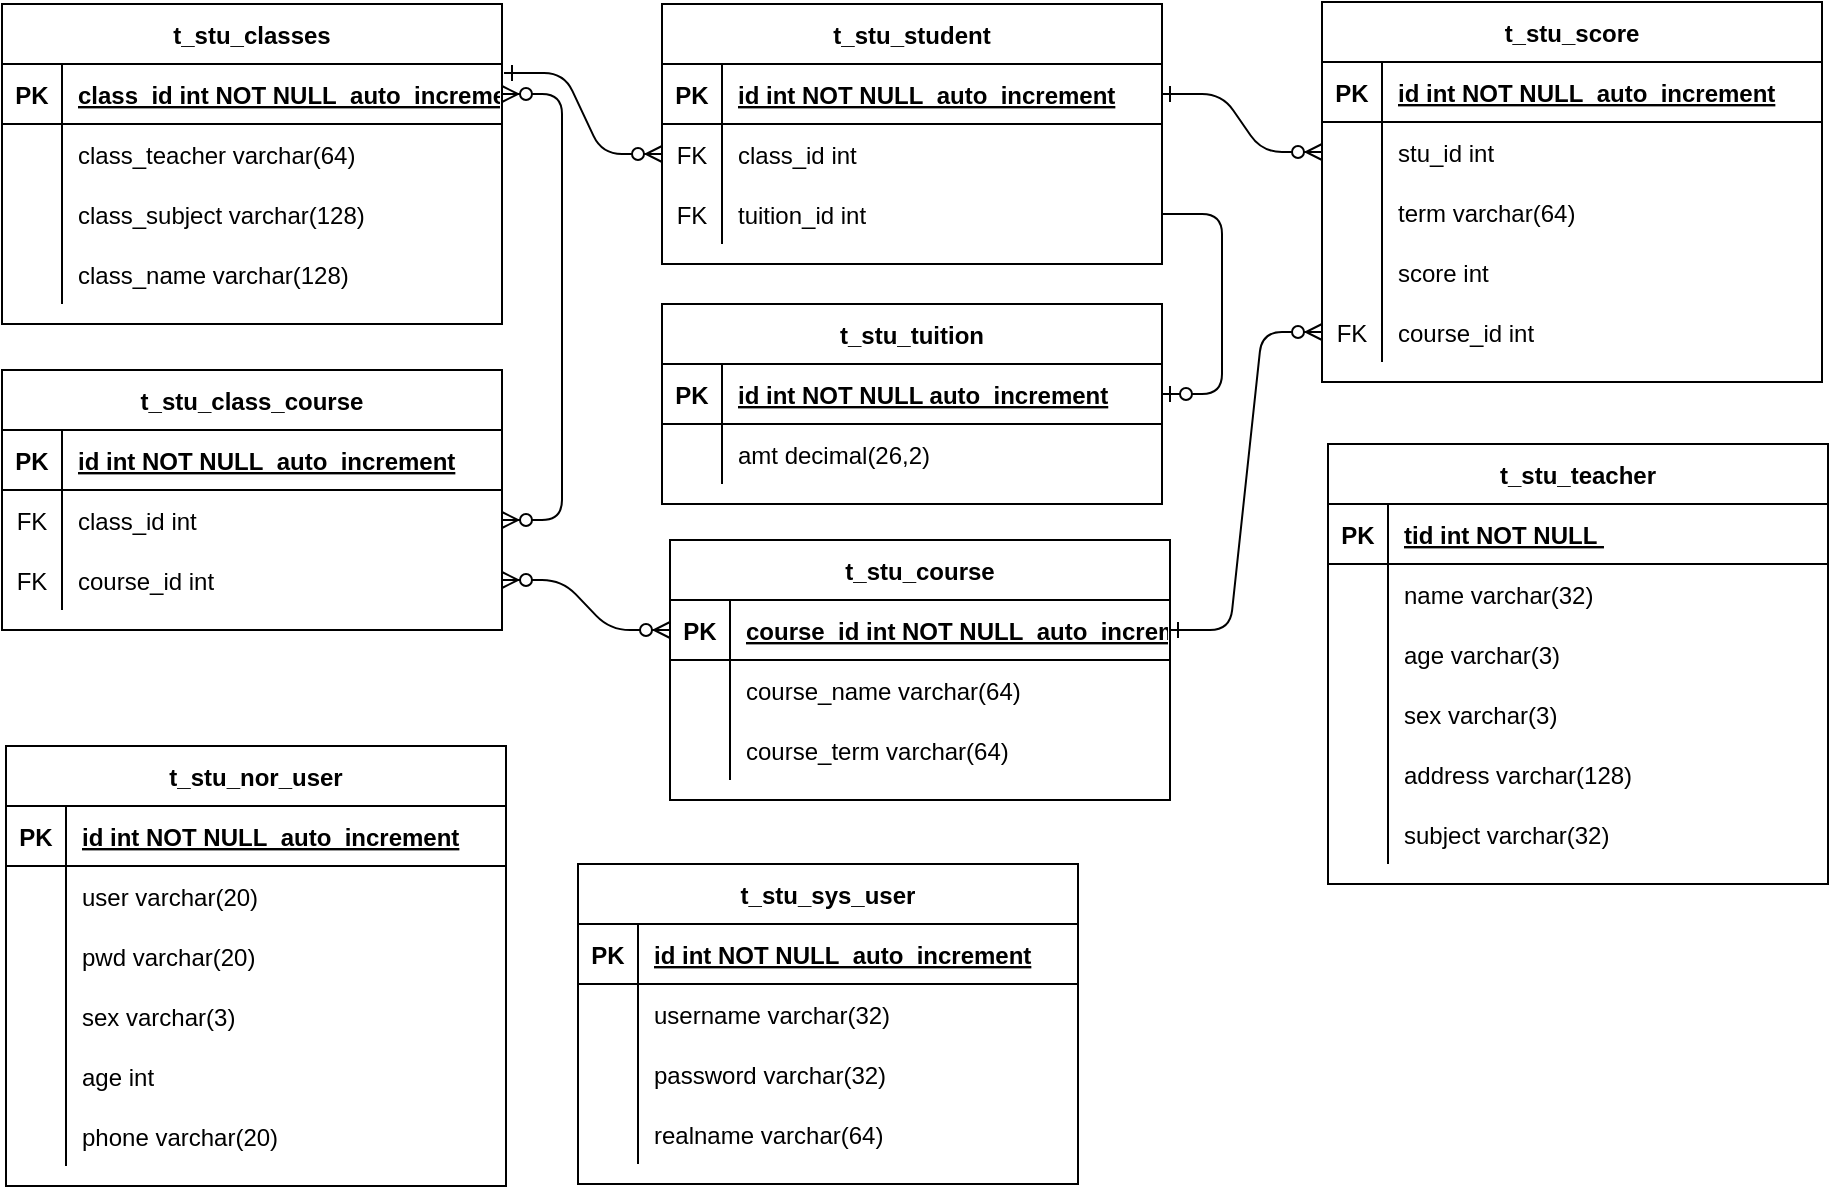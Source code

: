 <mxfile version="21.1.8" type="github">
  <diagram id="R2lEEEUBdFMjLlhIrx00" name="Page-1">
    <mxGraphModel dx="1805" dy="592" grid="0" gridSize="10" guides="0" tooltips="0" connect="1" arrows="1" fold="1" page="0" pageScale="1" pageWidth="850" pageHeight="1100" math="0" shadow="0" extFonts="Permanent Marker^https://fonts.googleapis.com/css?family=Permanent+Marker">
      <root>
        <mxCell id="0" />
        <mxCell id="1" parent="0" />
        <mxCell id="C-vyLk0tnHw3VtMMgP7b-1" value="" style="edgeStyle=entityRelationEdgeStyle;endArrow=ERzeroToMany;startArrow=ERone;endFill=1;startFill=0;entryX=0;entryY=0.5;entryDx=0;entryDy=0;" parent="1" source="C-vyLk0tnHw3VtMMgP7b-24" target="CtIm1DwIlaCjis7J_tnF-36" edge="1">
          <mxGeometry width="100" height="100" relative="1" as="geometry">
            <mxPoint x="340" y="720" as="sourcePoint" />
            <mxPoint x="440" y="620" as="targetPoint" />
          </mxGeometry>
        </mxCell>
        <mxCell id="C-vyLk0tnHw3VtMMgP7b-23" value="t_stu_student" style="shape=table;startSize=30;container=1;collapsible=1;childLayout=tableLayout;fixedRows=1;rowLines=0;fontStyle=1;align=center;resizeLast=1;" parent="1" vertex="1">
          <mxGeometry x="120" y="120" width="250" height="130" as="geometry">
            <mxRectangle x="120" y="120" width="120" height="30" as="alternateBounds" />
          </mxGeometry>
        </mxCell>
        <mxCell id="C-vyLk0tnHw3VtMMgP7b-24" value="" style="shape=partialRectangle;collapsible=0;dropTarget=0;pointerEvents=0;fillColor=none;points=[[0,0.5],[1,0.5]];portConstraint=eastwest;top=0;left=0;right=0;bottom=1;" parent="C-vyLk0tnHw3VtMMgP7b-23" vertex="1">
          <mxGeometry y="30" width="250" height="30" as="geometry" />
        </mxCell>
        <mxCell id="C-vyLk0tnHw3VtMMgP7b-25" value="PK" style="shape=partialRectangle;overflow=hidden;connectable=0;fillColor=none;top=0;left=0;bottom=0;right=0;fontStyle=1;" parent="C-vyLk0tnHw3VtMMgP7b-24" vertex="1">
          <mxGeometry width="30" height="30" as="geometry">
            <mxRectangle width="30" height="30" as="alternateBounds" />
          </mxGeometry>
        </mxCell>
        <mxCell id="C-vyLk0tnHw3VtMMgP7b-26" value="id int NOT NULL  auto_increment" style="shape=partialRectangle;overflow=hidden;connectable=0;fillColor=none;top=0;left=0;bottom=0;right=0;align=left;spacingLeft=6;fontStyle=5;" parent="C-vyLk0tnHw3VtMMgP7b-24" vertex="1">
          <mxGeometry x="30" width="220" height="30" as="geometry">
            <mxRectangle width="220" height="30" as="alternateBounds" />
          </mxGeometry>
        </mxCell>
        <mxCell id="C-vyLk0tnHw3VtMMgP7b-27" value="" style="shape=partialRectangle;collapsible=0;dropTarget=0;pointerEvents=0;fillColor=none;points=[[0,0.5],[1,0.5]];portConstraint=eastwest;top=0;left=0;right=0;bottom=0;" parent="C-vyLk0tnHw3VtMMgP7b-23" vertex="1">
          <mxGeometry y="60" width="250" height="30" as="geometry" />
        </mxCell>
        <mxCell id="C-vyLk0tnHw3VtMMgP7b-28" value="FK" style="shape=partialRectangle;overflow=hidden;connectable=0;fillColor=none;top=0;left=0;bottom=0;right=0;" parent="C-vyLk0tnHw3VtMMgP7b-27" vertex="1">
          <mxGeometry width="30" height="30" as="geometry">
            <mxRectangle width="30" height="30" as="alternateBounds" />
          </mxGeometry>
        </mxCell>
        <mxCell id="C-vyLk0tnHw3VtMMgP7b-29" value="class_id int" style="shape=partialRectangle;overflow=hidden;connectable=0;fillColor=none;top=0;left=0;bottom=0;right=0;align=left;spacingLeft=6;" parent="C-vyLk0tnHw3VtMMgP7b-27" vertex="1">
          <mxGeometry x="30" width="220" height="30" as="geometry">
            <mxRectangle width="220" height="30" as="alternateBounds" />
          </mxGeometry>
        </mxCell>
        <mxCell id="CtIm1DwIlaCjis7J_tnF-2" value="" style="shape=partialRectangle;collapsible=0;dropTarget=0;pointerEvents=0;fillColor=none;points=[[0,0.5],[1,0.5]];portConstraint=eastwest;top=0;left=0;right=0;bottom=0;" parent="C-vyLk0tnHw3VtMMgP7b-23" vertex="1">
          <mxGeometry y="90" width="250" height="30" as="geometry" />
        </mxCell>
        <mxCell id="CtIm1DwIlaCjis7J_tnF-3" value="FK" style="shape=partialRectangle;overflow=hidden;connectable=0;fillColor=none;top=0;left=0;bottom=0;right=0;" parent="CtIm1DwIlaCjis7J_tnF-2" vertex="1">
          <mxGeometry width="30" height="30" as="geometry">
            <mxRectangle width="30" height="30" as="alternateBounds" />
          </mxGeometry>
        </mxCell>
        <mxCell id="CtIm1DwIlaCjis7J_tnF-4" value="tuition_id int" style="shape=partialRectangle;overflow=hidden;connectable=0;fillColor=none;top=0;left=0;bottom=0;right=0;align=left;spacingLeft=6;" parent="CtIm1DwIlaCjis7J_tnF-2" vertex="1">
          <mxGeometry x="30" width="220" height="30" as="geometry">
            <mxRectangle width="220" height="30" as="alternateBounds" />
          </mxGeometry>
        </mxCell>
        <mxCell id="CtIm1DwIlaCjis7J_tnF-5" value="t_stu_course" style="shape=table;startSize=30;container=1;collapsible=1;childLayout=tableLayout;fixedRows=1;rowLines=0;fontStyle=1;align=center;resizeLast=1;" parent="1" vertex="1">
          <mxGeometry x="124" y="388" width="250" height="130" as="geometry">
            <mxRectangle x="120" y="120" width="120" height="30" as="alternateBounds" />
          </mxGeometry>
        </mxCell>
        <mxCell id="CtIm1DwIlaCjis7J_tnF-6" value="" style="shape=partialRectangle;collapsible=0;dropTarget=0;pointerEvents=0;fillColor=none;points=[[0,0.5],[1,0.5]];portConstraint=eastwest;top=0;left=0;right=0;bottom=1;" parent="CtIm1DwIlaCjis7J_tnF-5" vertex="1">
          <mxGeometry y="30" width="250" height="30" as="geometry" />
        </mxCell>
        <mxCell id="CtIm1DwIlaCjis7J_tnF-7" value="PK" style="shape=partialRectangle;overflow=hidden;connectable=0;fillColor=none;top=0;left=0;bottom=0;right=0;fontStyle=1;" parent="CtIm1DwIlaCjis7J_tnF-6" vertex="1">
          <mxGeometry width="30" height="30" as="geometry">
            <mxRectangle width="30" height="30" as="alternateBounds" />
          </mxGeometry>
        </mxCell>
        <mxCell id="CtIm1DwIlaCjis7J_tnF-8" value="course_id int NOT NULL  auto_increment" style="shape=partialRectangle;overflow=hidden;connectable=0;fillColor=none;top=0;left=0;bottom=0;right=0;align=left;spacingLeft=6;fontStyle=5;" parent="CtIm1DwIlaCjis7J_tnF-6" vertex="1">
          <mxGeometry x="30" width="220" height="30" as="geometry">
            <mxRectangle width="220" height="30" as="alternateBounds" />
          </mxGeometry>
        </mxCell>
        <mxCell id="CtIm1DwIlaCjis7J_tnF-9" value="" style="shape=partialRectangle;collapsible=0;dropTarget=0;pointerEvents=0;fillColor=none;points=[[0,0.5],[1,0.5]];portConstraint=eastwest;top=0;left=0;right=0;bottom=0;" parent="CtIm1DwIlaCjis7J_tnF-5" vertex="1">
          <mxGeometry y="60" width="250" height="30" as="geometry" />
        </mxCell>
        <mxCell id="CtIm1DwIlaCjis7J_tnF-10" value="" style="shape=partialRectangle;overflow=hidden;connectable=0;fillColor=none;top=0;left=0;bottom=0;right=0;" parent="CtIm1DwIlaCjis7J_tnF-9" vertex="1">
          <mxGeometry width="30" height="30" as="geometry">
            <mxRectangle width="30" height="30" as="alternateBounds" />
          </mxGeometry>
        </mxCell>
        <mxCell id="CtIm1DwIlaCjis7J_tnF-11" value="course_name varchar(64)" style="shape=partialRectangle;overflow=hidden;connectable=0;fillColor=none;top=0;left=0;bottom=0;right=0;align=left;spacingLeft=6;" parent="CtIm1DwIlaCjis7J_tnF-9" vertex="1">
          <mxGeometry x="30" width="220" height="30" as="geometry">
            <mxRectangle width="220" height="30" as="alternateBounds" />
          </mxGeometry>
        </mxCell>
        <mxCell id="CtIm1DwIlaCjis7J_tnF-12" value="" style="shape=partialRectangle;collapsible=0;dropTarget=0;pointerEvents=0;fillColor=none;points=[[0,0.5],[1,0.5]];portConstraint=eastwest;top=0;left=0;right=0;bottom=0;" parent="CtIm1DwIlaCjis7J_tnF-5" vertex="1">
          <mxGeometry y="90" width="250" height="30" as="geometry" />
        </mxCell>
        <mxCell id="CtIm1DwIlaCjis7J_tnF-13" value="" style="shape=partialRectangle;overflow=hidden;connectable=0;fillColor=none;top=0;left=0;bottom=0;right=0;" parent="CtIm1DwIlaCjis7J_tnF-12" vertex="1">
          <mxGeometry width="30" height="30" as="geometry">
            <mxRectangle width="30" height="30" as="alternateBounds" />
          </mxGeometry>
        </mxCell>
        <mxCell id="CtIm1DwIlaCjis7J_tnF-14" value="course_term varchar(64)" style="shape=partialRectangle;overflow=hidden;connectable=0;fillColor=none;top=0;left=0;bottom=0;right=0;align=left;spacingLeft=6;" parent="CtIm1DwIlaCjis7J_tnF-12" vertex="1">
          <mxGeometry x="30" width="220" height="30" as="geometry">
            <mxRectangle width="220" height="30" as="alternateBounds" />
          </mxGeometry>
        </mxCell>
        <mxCell id="CtIm1DwIlaCjis7J_tnF-15" value="t_stu_classes" style="shape=table;startSize=30;container=1;collapsible=1;childLayout=tableLayout;fixedRows=1;rowLines=0;fontStyle=1;align=center;resizeLast=1;" parent="1" vertex="1">
          <mxGeometry x="-210" y="120" width="250" height="160" as="geometry">
            <mxRectangle x="120" y="120" width="120" height="30" as="alternateBounds" />
          </mxGeometry>
        </mxCell>
        <mxCell id="CtIm1DwIlaCjis7J_tnF-16" value="" style="shape=partialRectangle;collapsible=0;dropTarget=0;pointerEvents=0;fillColor=none;points=[[0,0.5],[1,0.5]];portConstraint=eastwest;top=0;left=0;right=0;bottom=1;" parent="CtIm1DwIlaCjis7J_tnF-15" vertex="1">
          <mxGeometry y="30" width="250" height="30" as="geometry" />
        </mxCell>
        <mxCell id="CtIm1DwIlaCjis7J_tnF-17" value="PK" style="shape=partialRectangle;overflow=hidden;connectable=0;fillColor=none;top=0;left=0;bottom=0;right=0;fontStyle=1;" parent="CtIm1DwIlaCjis7J_tnF-16" vertex="1">
          <mxGeometry width="30" height="30" as="geometry">
            <mxRectangle width="30" height="30" as="alternateBounds" />
          </mxGeometry>
        </mxCell>
        <mxCell id="CtIm1DwIlaCjis7J_tnF-18" value="class_id int NOT NULL  auto_increment" style="shape=partialRectangle;overflow=hidden;connectable=0;fillColor=none;top=0;left=0;bottom=0;right=0;align=left;spacingLeft=6;fontStyle=5;" parent="CtIm1DwIlaCjis7J_tnF-16" vertex="1">
          <mxGeometry x="30" width="220" height="30" as="geometry">
            <mxRectangle width="220" height="30" as="alternateBounds" />
          </mxGeometry>
        </mxCell>
        <mxCell id="CtIm1DwIlaCjis7J_tnF-19" value="" style="shape=partialRectangle;collapsible=0;dropTarget=0;pointerEvents=0;fillColor=none;points=[[0,0.5],[1,0.5]];portConstraint=eastwest;top=0;left=0;right=0;bottom=0;" parent="CtIm1DwIlaCjis7J_tnF-15" vertex="1">
          <mxGeometry y="60" width="250" height="30" as="geometry" />
        </mxCell>
        <mxCell id="CtIm1DwIlaCjis7J_tnF-20" value="" style="shape=partialRectangle;overflow=hidden;connectable=0;fillColor=none;top=0;left=0;bottom=0;right=0;" parent="CtIm1DwIlaCjis7J_tnF-19" vertex="1">
          <mxGeometry width="30" height="30" as="geometry">
            <mxRectangle width="30" height="30" as="alternateBounds" />
          </mxGeometry>
        </mxCell>
        <mxCell id="CtIm1DwIlaCjis7J_tnF-21" value="class_teacher varchar(64)" style="shape=partialRectangle;overflow=hidden;connectable=0;fillColor=none;top=0;left=0;bottom=0;right=0;align=left;spacingLeft=6;" parent="CtIm1DwIlaCjis7J_tnF-19" vertex="1">
          <mxGeometry x="30" width="220" height="30" as="geometry">
            <mxRectangle width="220" height="30" as="alternateBounds" />
          </mxGeometry>
        </mxCell>
        <mxCell id="CtIm1DwIlaCjis7J_tnF-22" value="" style="shape=partialRectangle;collapsible=0;dropTarget=0;pointerEvents=0;fillColor=none;points=[[0,0.5],[1,0.5]];portConstraint=eastwest;top=0;left=0;right=0;bottom=0;" parent="CtIm1DwIlaCjis7J_tnF-15" vertex="1">
          <mxGeometry y="90" width="250" height="30" as="geometry" />
        </mxCell>
        <mxCell id="CtIm1DwIlaCjis7J_tnF-23" value="" style="shape=partialRectangle;overflow=hidden;connectable=0;fillColor=none;top=0;left=0;bottom=0;right=0;" parent="CtIm1DwIlaCjis7J_tnF-22" vertex="1">
          <mxGeometry width="30" height="30" as="geometry">
            <mxRectangle width="30" height="30" as="alternateBounds" />
          </mxGeometry>
        </mxCell>
        <mxCell id="CtIm1DwIlaCjis7J_tnF-24" value="class_subject varchar(128)" style="shape=partialRectangle;overflow=hidden;connectable=0;fillColor=none;top=0;left=0;bottom=0;right=0;align=left;spacingLeft=6;" parent="CtIm1DwIlaCjis7J_tnF-22" vertex="1">
          <mxGeometry x="30" width="220" height="30" as="geometry">
            <mxRectangle width="220" height="30" as="alternateBounds" />
          </mxGeometry>
        </mxCell>
        <mxCell id="CtIm1DwIlaCjis7J_tnF-25" value="" style="shape=partialRectangle;collapsible=0;dropTarget=0;pointerEvents=0;fillColor=none;points=[[0,0.5],[1,0.5]];portConstraint=eastwest;top=0;left=0;right=0;bottom=0;" parent="CtIm1DwIlaCjis7J_tnF-15" vertex="1">
          <mxGeometry y="120" width="250" height="30" as="geometry" />
        </mxCell>
        <mxCell id="CtIm1DwIlaCjis7J_tnF-26" value="" style="shape=partialRectangle;overflow=hidden;connectable=0;fillColor=none;top=0;left=0;bottom=0;right=0;" parent="CtIm1DwIlaCjis7J_tnF-25" vertex="1">
          <mxGeometry width="30" height="30" as="geometry">
            <mxRectangle width="30" height="30" as="alternateBounds" />
          </mxGeometry>
        </mxCell>
        <mxCell id="CtIm1DwIlaCjis7J_tnF-27" value="class_name varchar(128)" style="shape=partialRectangle;overflow=hidden;connectable=0;fillColor=none;top=0;left=0;bottom=0;right=0;align=left;spacingLeft=6;" parent="CtIm1DwIlaCjis7J_tnF-25" vertex="1">
          <mxGeometry x="30" width="220" height="30" as="geometry">
            <mxRectangle width="220" height="30" as="alternateBounds" />
          </mxGeometry>
        </mxCell>
        <mxCell id="CtIm1DwIlaCjis7J_tnF-32" value="t_stu_score" style="shape=table;startSize=30;container=1;collapsible=1;childLayout=tableLayout;fixedRows=1;rowLines=0;fontStyle=1;align=center;resizeLast=1;" parent="1" vertex="1">
          <mxGeometry x="450" y="119" width="250" height="190" as="geometry">
            <mxRectangle x="450" y="119" width="120" height="30" as="alternateBounds" />
          </mxGeometry>
        </mxCell>
        <mxCell id="CtIm1DwIlaCjis7J_tnF-33" value="" style="shape=partialRectangle;collapsible=0;dropTarget=0;pointerEvents=0;fillColor=none;points=[[0,0.5],[1,0.5]];portConstraint=eastwest;top=0;left=0;right=0;bottom=1;" parent="CtIm1DwIlaCjis7J_tnF-32" vertex="1">
          <mxGeometry y="30" width="250" height="30" as="geometry" />
        </mxCell>
        <mxCell id="CtIm1DwIlaCjis7J_tnF-34" value="PK" style="shape=partialRectangle;overflow=hidden;connectable=0;fillColor=none;top=0;left=0;bottom=0;right=0;fontStyle=1;" parent="CtIm1DwIlaCjis7J_tnF-33" vertex="1">
          <mxGeometry width="30" height="30" as="geometry">
            <mxRectangle width="30" height="30" as="alternateBounds" />
          </mxGeometry>
        </mxCell>
        <mxCell id="CtIm1DwIlaCjis7J_tnF-35" value="id int NOT NULL  auto_increment" style="shape=partialRectangle;overflow=hidden;connectable=0;fillColor=none;top=0;left=0;bottom=0;right=0;align=left;spacingLeft=6;fontStyle=5;" parent="CtIm1DwIlaCjis7J_tnF-33" vertex="1">
          <mxGeometry x="30" width="220" height="30" as="geometry">
            <mxRectangle width="220" height="30" as="alternateBounds" />
          </mxGeometry>
        </mxCell>
        <mxCell id="CtIm1DwIlaCjis7J_tnF-36" value="" style="shape=partialRectangle;collapsible=0;dropTarget=0;pointerEvents=0;fillColor=none;points=[[0,0.5],[1,0.5]];portConstraint=eastwest;top=0;left=0;right=0;bottom=0;" parent="CtIm1DwIlaCjis7J_tnF-32" vertex="1">
          <mxGeometry y="60" width="250" height="30" as="geometry" />
        </mxCell>
        <mxCell id="CtIm1DwIlaCjis7J_tnF-37" value="" style="shape=partialRectangle;overflow=hidden;connectable=0;fillColor=none;top=0;left=0;bottom=0;right=0;" parent="CtIm1DwIlaCjis7J_tnF-36" vertex="1">
          <mxGeometry width="30" height="30" as="geometry">
            <mxRectangle width="30" height="30" as="alternateBounds" />
          </mxGeometry>
        </mxCell>
        <mxCell id="CtIm1DwIlaCjis7J_tnF-38" value="stu_id int" style="shape=partialRectangle;overflow=hidden;connectable=0;fillColor=none;top=0;left=0;bottom=0;right=0;align=left;spacingLeft=6;" parent="CtIm1DwIlaCjis7J_tnF-36" vertex="1">
          <mxGeometry x="30" width="220" height="30" as="geometry">
            <mxRectangle width="220" height="30" as="alternateBounds" />
          </mxGeometry>
        </mxCell>
        <mxCell id="CtIm1DwIlaCjis7J_tnF-39" value="" style="shape=partialRectangle;collapsible=0;dropTarget=0;pointerEvents=0;fillColor=none;points=[[0,0.5],[1,0.5]];portConstraint=eastwest;top=0;left=0;right=0;bottom=0;" parent="CtIm1DwIlaCjis7J_tnF-32" vertex="1">
          <mxGeometry y="90" width="250" height="30" as="geometry" />
        </mxCell>
        <mxCell id="CtIm1DwIlaCjis7J_tnF-40" value="" style="shape=partialRectangle;overflow=hidden;connectable=0;fillColor=none;top=0;left=0;bottom=0;right=0;" parent="CtIm1DwIlaCjis7J_tnF-39" vertex="1">
          <mxGeometry width="30" height="30" as="geometry">
            <mxRectangle width="30" height="30" as="alternateBounds" />
          </mxGeometry>
        </mxCell>
        <mxCell id="CtIm1DwIlaCjis7J_tnF-41" value="term varchar(64)" style="shape=partialRectangle;overflow=hidden;connectable=0;fillColor=none;top=0;left=0;bottom=0;right=0;align=left;spacingLeft=6;" parent="CtIm1DwIlaCjis7J_tnF-39" vertex="1">
          <mxGeometry x="30" width="220" height="30" as="geometry">
            <mxRectangle width="220" height="30" as="alternateBounds" />
          </mxGeometry>
        </mxCell>
        <mxCell id="CtIm1DwIlaCjis7J_tnF-42" value="" style="shape=partialRectangle;collapsible=0;dropTarget=0;pointerEvents=0;fillColor=none;points=[[0,0.5],[1,0.5]];portConstraint=eastwest;top=0;left=0;right=0;bottom=0;" parent="CtIm1DwIlaCjis7J_tnF-32" vertex="1">
          <mxGeometry y="120" width="250" height="30" as="geometry" />
        </mxCell>
        <mxCell id="CtIm1DwIlaCjis7J_tnF-43" value="" style="shape=partialRectangle;overflow=hidden;connectable=0;fillColor=none;top=0;left=0;bottom=0;right=0;" parent="CtIm1DwIlaCjis7J_tnF-42" vertex="1">
          <mxGeometry width="30" height="30" as="geometry">
            <mxRectangle width="30" height="30" as="alternateBounds" />
          </mxGeometry>
        </mxCell>
        <mxCell id="CtIm1DwIlaCjis7J_tnF-44" value="score int" style="shape=partialRectangle;overflow=hidden;connectable=0;fillColor=none;top=0;left=0;bottom=0;right=0;align=left;spacingLeft=6;" parent="CtIm1DwIlaCjis7J_tnF-42" vertex="1">
          <mxGeometry x="30" width="220" height="30" as="geometry">
            <mxRectangle width="220" height="30" as="alternateBounds" />
          </mxGeometry>
        </mxCell>
        <mxCell id="CtIm1DwIlaCjis7J_tnF-45" value="" style="shape=partialRectangle;collapsible=0;dropTarget=0;pointerEvents=0;fillColor=none;points=[[0,0.5],[1,0.5]];portConstraint=eastwest;top=0;left=0;right=0;bottom=0;" parent="CtIm1DwIlaCjis7J_tnF-32" vertex="1">
          <mxGeometry y="150" width="250" height="30" as="geometry" />
        </mxCell>
        <mxCell id="CtIm1DwIlaCjis7J_tnF-46" value="FK" style="shape=partialRectangle;overflow=hidden;connectable=0;fillColor=none;top=0;left=0;bottom=0;right=0;" parent="CtIm1DwIlaCjis7J_tnF-45" vertex="1">
          <mxGeometry width="30" height="30" as="geometry">
            <mxRectangle width="30" height="30" as="alternateBounds" />
          </mxGeometry>
        </mxCell>
        <mxCell id="CtIm1DwIlaCjis7J_tnF-47" value="course_id int" style="shape=partialRectangle;overflow=hidden;connectable=0;fillColor=none;top=0;left=0;bottom=0;right=0;align=left;spacingLeft=6;" parent="CtIm1DwIlaCjis7J_tnF-45" vertex="1">
          <mxGeometry x="30" width="220" height="30" as="geometry">
            <mxRectangle width="220" height="30" as="alternateBounds" />
          </mxGeometry>
        </mxCell>
        <mxCell id="CtIm1DwIlaCjis7J_tnF-48" value="" style="edgeStyle=entityRelationEdgeStyle;endArrow=ERzeroToMany;startArrow=ERone;endFill=1;startFill=0;exitX=1;exitY=0.5;exitDx=0;exitDy=0;" parent="1" source="CtIm1DwIlaCjis7J_tnF-6" target="CtIm1DwIlaCjis7J_tnF-45" edge="1">
          <mxGeometry width="100" height="100" relative="1" as="geometry">
            <mxPoint x="380" y="175" as="sourcePoint" />
            <mxPoint x="460" y="185" as="targetPoint" />
          </mxGeometry>
        </mxCell>
        <mxCell id="CtIm1DwIlaCjis7J_tnF-49" value="t_stu_class_course" style="shape=table;startSize=30;container=1;collapsible=1;childLayout=tableLayout;fixedRows=1;rowLines=0;fontStyle=1;align=center;resizeLast=1;" parent="1" vertex="1">
          <mxGeometry x="-210" y="303" width="250" height="130" as="geometry">
            <mxRectangle x="120" y="120" width="120" height="30" as="alternateBounds" />
          </mxGeometry>
        </mxCell>
        <mxCell id="CtIm1DwIlaCjis7J_tnF-50" value="" style="shape=partialRectangle;collapsible=0;dropTarget=0;pointerEvents=0;fillColor=none;points=[[0,0.5],[1,0.5]];portConstraint=eastwest;top=0;left=0;right=0;bottom=1;" parent="CtIm1DwIlaCjis7J_tnF-49" vertex="1">
          <mxGeometry y="30" width="250" height="30" as="geometry" />
        </mxCell>
        <mxCell id="CtIm1DwIlaCjis7J_tnF-51" value="PK" style="shape=partialRectangle;overflow=hidden;connectable=0;fillColor=none;top=0;left=0;bottom=0;right=0;fontStyle=1;" parent="CtIm1DwIlaCjis7J_tnF-50" vertex="1">
          <mxGeometry width="30" height="30" as="geometry">
            <mxRectangle width="30" height="30" as="alternateBounds" />
          </mxGeometry>
        </mxCell>
        <mxCell id="CtIm1DwIlaCjis7J_tnF-52" value="id int NOT NULL  auto_increment" style="shape=partialRectangle;overflow=hidden;connectable=0;fillColor=none;top=0;left=0;bottom=0;right=0;align=left;spacingLeft=6;fontStyle=5;" parent="CtIm1DwIlaCjis7J_tnF-50" vertex="1">
          <mxGeometry x="30" width="220" height="30" as="geometry">
            <mxRectangle width="220" height="30" as="alternateBounds" />
          </mxGeometry>
        </mxCell>
        <mxCell id="CtIm1DwIlaCjis7J_tnF-53" value="" style="shape=partialRectangle;collapsible=0;dropTarget=0;pointerEvents=0;fillColor=none;points=[[0,0.5],[1,0.5]];portConstraint=eastwest;top=0;left=0;right=0;bottom=0;" parent="CtIm1DwIlaCjis7J_tnF-49" vertex="1">
          <mxGeometry y="60" width="250" height="30" as="geometry" />
        </mxCell>
        <mxCell id="CtIm1DwIlaCjis7J_tnF-54" value="FK" style="shape=partialRectangle;overflow=hidden;connectable=0;fillColor=none;top=0;left=0;bottom=0;right=0;" parent="CtIm1DwIlaCjis7J_tnF-53" vertex="1">
          <mxGeometry width="30" height="30" as="geometry">
            <mxRectangle width="30" height="30" as="alternateBounds" />
          </mxGeometry>
        </mxCell>
        <mxCell id="CtIm1DwIlaCjis7J_tnF-55" value="class_id int" style="shape=partialRectangle;overflow=hidden;connectable=0;fillColor=none;top=0;left=0;bottom=0;right=0;align=left;spacingLeft=6;" parent="CtIm1DwIlaCjis7J_tnF-53" vertex="1">
          <mxGeometry x="30" width="220" height="30" as="geometry">
            <mxRectangle width="220" height="30" as="alternateBounds" />
          </mxGeometry>
        </mxCell>
        <mxCell id="CtIm1DwIlaCjis7J_tnF-56" value="" style="shape=partialRectangle;collapsible=0;dropTarget=0;pointerEvents=0;fillColor=none;points=[[0,0.5],[1,0.5]];portConstraint=eastwest;top=0;left=0;right=0;bottom=0;" parent="CtIm1DwIlaCjis7J_tnF-49" vertex="1">
          <mxGeometry y="90" width="250" height="30" as="geometry" />
        </mxCell>
        <mxCell id="CtIm1DwIlaCjis7J_tnF-57" value="FK" style="shape=partialRectangle;overflow=hidden;connectable=0;fillColor=none;top=0;left=0;bottom=0;right=0;" parent="CtIm1DwIlaCjis7J_tnF-56" vertex="1">
          <mxGeometry width="30" height="30" as="geometry">
            <mxRectangle width="30" height="30" as="alternateBounds" />
          </mxGeometry>
        </mxCell>
        <mxCell id="CtIm1DwIlaCjis7J_tnF-58" value="course_id int" style="shape=partialRectangle;overflow=hidden;connectable=0;fillColor=none;top=0;left=0;bottom=0;right=0;align=left;spacingLeft=6;" parent="CtIm1DwIlaCjis7J_tnF-56" vertex="1">
          <mxGeometry x="30" width="220" height="30" as="geometry">
            <mxRectangle width="220" height="30" as="alternateBounds" />
          </mxGeometry>
        </mxCell>
        <mxCell id="CtIm1DwIlaCjis7J_tnF-59" value="" style="edgeStyle=entityRelationEdgeStyle;endArrow=ERzeroToMany;startArrow=ERone;endFill=1;startFill=0;exitX=1.004;exitY=0.15;exitDx=0;exitDy=0;exitPerimeter=0;" parent="1" source="CtIm1DwIlaCjis7J_tnF-16" target="C-vyLk0tnHw3VtMMgP7b-27" edge="1">
          <mxGeometry width="100" height="100" relative="1" as="geometry">
            <mxPoint x="20" y="160" as="sourcePoint" />
            <mxPoint x="100" y="170" as="targetPoint" />
          </mxGeometry>
        </mxCell>
        <mxCell id="CtIm1DwIlaCjis7J_tnF-66" value="" style="edgeStyle=entityRelationEdgeStyle;fontSize=12;html=1;endArrow=ERzeroToMany;endFill=1;startArrow=ERzeroToMany;rounded=1;exitX=1;exitY=0.5;exitDx=0;exitDy=0;entryX=0;entryY=0.5;entryDx=0;entryDy=0;" parent="1" source="CtIm1DwIlaCjis7J_tnF-56" target="CtIm1DwIlaCjis7J_tnF-6" edge="1">
          <mxGeometry width="100" height="100" relative="1" as="geometry">
            <mxPoint x="30" y="410" as="sourcePoint" />
            <mxPoint x="130" y="310" as="targetPoint" />
          </mxGeometry>
        </mxCell>
        <mxCell id="CtIm1DwIlaCjis7J_tnF-67" value="" style="edgeStyle=entityRelationEdgeStyle;fontSize=12;html=1;endArrow=ERzeroToMany;endFill=1;startArrow=ERzeroToMany;rounded=1;exitX=1;exitY=0.5;exitDx=0;exitDy=0;entryX=1;entryY=0.5;entryDx=0;entryDy=0;" parent="1" source="CtIm1DwIlaCjis7J_tnF-16" target="CtIm1DwIlaCjis7J_tnF-53" edge="1">
          <mxGeometry width="100" height="100" relative="1" as="geometry">
            <mxPoint x="30" y="370" as="sourcePoint" />
            <mxPoint x="150" y="215" as="targetPoint" />
          </mxGeometry>
        </mxCell>
        <mxCell id="CtIm1DwIlaCjis7J_tnF-68" value="t_stu_tuition" style="shape=table;startSize=30;container=1;collapsible=1;childLayout=tableLayout;fixedRows=1;rowLines=0;fontStyle=1;align=center;resizeLast=1;" parent="1" vertex="1">
          <mxGeometry x="120" y="270" width="250" height="100" as="geometry" />
        </mxCell>
        <mxCell id="CtIm1DwIlaCjis7J_tnF-69" value="" style="shape=partialRectangle;collapsible=0;dropTarget=0;pointerEvents=0;fillColor=none;points=[[0,0.5],[1,0.5]];portConstraint=eastwest;top=0;left=0;right=0;bottom=1;" parent="CtIm1DwIlaCjis7J_tnF-68" vertex="1">
          <mxGeometry y="30" width="250" height="30" as="geometry" />
        </mxCell>
        <mxCell id="CtIm1DwIlaCjis7J_tnF-70" value="PK" style="shape=partialRectangle;overflow=hidden;connectable=0;fillColor=none;top=0;left=0;bottom=0;right=0;fontStyle=1;" parent="CtIm1DwIlaCjis7J_tnF-69" vertex="1">
          <mxGeometry width="30" height="30" as="geometry">
            <mxRectangle width="30" height="30" as="alternateBounds" />
          </mxGeometry>
        </mxCell>
        <mxCell id="CtIm1DwIlaCjis7J_tnF-71" value="id int NOT NULL auto_increment" style="shape=partialRectangle;overflow=hidden;connectable=0;fillColor=none;top=0;left=0;bottom=0;right=0;align=left;spacingLeft=6;fontStyle=5;" parent="CtIm1DwIlaCjis7J_tnF-69" vertex="1">
          <mxGeometry x="30" width="220" height="30" as="geometry">
            <mxRectangle width="220" height="30" as="alternateBounds" />
          </mxGeometry>
        </mxCell>
        <mxCell id="CtIm1DwIlaCjis7J_tnF-72" value="" style="shape=partialRectangle;collapsible=0;dropTarget=0;pointerEvents=0;fillColor=none;points=[[0,0.5],[1,0.5]];portConstraint=eastwest;top=0;left=0;right=0;bottom=0;" parent="CtIm1DwIlaCjis7J_tnF-68" vertex="1">
          <mxGeometry y="60" width="250" height="30" as="geometry" />
        </mxCell>
        <mxCell id="CtIm1DwIlaCjis7J_tnF-73" value="" style="shape=partialRectangle;overflow=hidden;connectable=0;fillColor=none;top=0;left=0;bottom=0;right=0;" parent="CtIm1DwIlaCjis7J_tnF-72" vertex="1">
          <mxGeometry width="30" height="30" as="geometry">
            <mxRectangle width="30" height="30" as="alternateBounds" />
          </mxGeometry>
        </mxCell>
        <mxCell id="CtIm1DwIlaCjis7J_tnF-74" value="amt decimal(26,2)" style="shape=partialRectangle;overflow=hidden;connectable=0;fillColor=none;top=0;left=0;bottom=0;right=0;align=left;spacingLeft=6;" parent="CtIm1DwIlaCjis7J_tnF-72" vertex="1">
          <mxGeometry x="30" width="220" height="30" as="geometry">
            <mxRectangle width="220" height="30" as="alternateBounds" />
          </mxGeometry>
        </mxCell>
        <mxCell id="CtIm1DwIlaCjis7J_tnF-78" value="" style="edgeStyle=entityRelationEdgeStyle;fontSize=12;html=1;endArrow=ERzeroToOne;endFill=1;rounded=1;exitX=1;exitY=0.5;exitDx=0;exitDy=0;entryX=1;entryY=0.5;entryDx=0;entryDy=0;" parent="1" source="CtIm1DwIlaCjis7J_tnF-2" target="CtIm1DwIlaCjis7J_tnF-69" edge="1">
          <mxGeometry width="100" height="100" relative="1" as="geometry">
            <mxPoint x="40" y="420" as="sourcePoint" />
            <mxPoint x="110" y="310" as="targetPoint" />
          </mxGeometry>
        </mxCell>
        <mxCell id="CtIm1DwIlaCjis7J_tnF-79" value="t_stu_teacher" style="shape=table;startSize=30;container=1;collapsible=1;childLayout=tableLayout;fixedRows=1;rowLines=0;fontStyle=1;align=center;resizeLast=1;" parent="1" vertex="1">
          <mxGeometry x="453" y="340" width="250" height="220" as="geometry" />
        </mxCell>
        <mxCell id="CtIm1DwIlaCjis7J_tnF-80" value="" style="shape=partialRectangle;collapsible=0;dropTarget=0;pointerEvents=0;fillColor=none;points=[[0,0.5],[1,0.5]];portConstraint=eastwest;top=0;left=0;right=0;bottom=1;" parent="CtIm1DwIlaCjis7J_tnF-79" vertex="1">
          <mxGeometry y="30" width="250" height="30" as="geometry" />
        </mxCell>
        <mxCell id="CtIm1DwIlaCjis7J_tnF-81" value="PK" style="shape=partialRectangle;overflow=hidden;connectable=0;fillColor=none;top=0;left=0;bottom=0;right=0;fontStyle=1;" parent="CtIm1DwIlaCjis7J_tnF-80" vertex="1">
          <mxGeometry width="30" height="30" as="geometry">
            <mxRectangle width="30" height="30" as="alternateBounds" />
          </mxGeometry>
        </mxCell>
        <mxCell id="CtIm1DwIlaCjis7J_tnF-82" value="tid int NOT NULL " style="shape=partialRectangle;overflow=hidden;connectable=0;fillColor=none;top=0;left=0;bottom=0;right=0;align=left;spacingLeft=6;fontStyle=5;" parent="CtIm1DwIlaCjis7J_tnF-80" vertex="1">
          <mxGeometry x="30" width="220" height="30" as="geometry">
            <mxRectangle width="220" height="30" as="alternateBounds" />
          </mxGeometry>
        </mxCell>
        <mxCell id="CtIm1DwIlaCjis7J_tnF-83" value="" style="shape=partialRectangle;collapsible=0;dropTarget=0;pointerEvents=0;fillColor=none;points=[[0,0.5],[1,0.5]];portConstraint=eastwest;top=0;left=0;right=0;bottom=0;" parent="CtIm1DwIlaCjis7J_tnF-79" vertex="1">
          <mxGeometry y="60" width="250" height="30" as="geometry" />
        </mxCell>
        <mxCell id="CtIm1DwIlaCjis7J_tnF-84" value="" style="shape=partialRectangle;overflow=hidden;connectable=0;fillColor=none;top=0;left=0;bottom=0;right=0;" parent="CtIm1DwIlaCjis7J_tnF-83" vertex="1">
          <mxGeometry width="30" height="30" as="geometry">
            <mxRectangle width="30" height="30" as="alternateBounds" />
          </mxGeometry>
        </mxCell>
        <mxCell id="CtIm1DwIlaCjis7J_tnF-85" value="name varchar(32)" style="shape=partialRectangle;overflow=hidden;connectable=0;fillColor=none;top=0;left=0;bottom=0;right=0;align=left;spacingLeft=6;" parent="CtIm1DwIlaCjis7J_tnF-83" vertex="1">
          <mxGeometry x="30" width="220" height="30" as="geometry">
            <mxRectangle width="220" height="30" as="alternateBounds" />
          </mxGeometry>
        </mxCell>
        <mxCell id="CtIm1DwIlaCjis7J_tnF-86" value="" style="shape=partialRectangle;collapsible=0;dropTarget=0;pointerEvents=0;fillColor=none;points=[[0,0.5],[1,0.5]];portConstraint=eastwest;top=0;left=0;right=0;bottom=0;" parent="CtIm1DwIlaCjis7J_tnF-79" vertex="1">
          <mxGeometry y="90" width="250" height="30" as="geometry" />
        </mxCell>
        <mxCell id="CtIm1DwIlaCjis7J_tnF-87" value="" style="shape=partialRectangle;overflow=hidden;connectable=0;fillColor=none;top=0;left=0;bottom=0;right=0;" parent="CtIm1DwIlaCjis7J_tnF-86" vertex="1">
          <mxGeometry width="30" height="30" as="geometry">
            <mxRectangle width="30" height="30" as="alternateBounds" />
          </mxGeometry>
        </mxCell>
        <mxCell id="CtIm1DwIlaCjis7J_tnF-88" value="age varchar(3)" style="shape=partialRectangle;overflow=hidden;connectable=0;fillColor=none;top=0;left=0;bottom=0;right=0;align=left;spacingLeft=6;" parent="CtIm1DwIlaCjis7J_tnF-86" vertex="1">
          <mxGeometry x="30" width="220" height="30" as="geometry">
            <mxRectangle width="220" height="30" as="alternateBounds" />
          </mxGeometry>
        </mxCell>
        <mxCell id="CtIm1DwIlaCjis7J_tnF-89" value="" style="shape=partialRectangle;collapsible=0;dropTarget=0;pointerEvents=0;fillColor=none;points=[[0,0.5],[1,0.5]];portConstraint=eastwest;top=0;left=0;right=0;bottom=0;" parent="CtIm1DwIlaCjis7J_tnF-79" vertex="1">
          <mxGeometry y="120" width="250" height="30" as="geometry" />
        </mxCell>
        <mxCell id="CtIm1DwIlaCjis7J_tnF-90" value="" style="shape=partialRectangle;overflow=hidden;connectable=0;fillColor=none;top=0;left=0;bottom=0;right=0;" parent="CtIm1DwIlaCjis7J_tnF-89" vertex="1">
          <mxGeometry width="30" height="30" as="geometry">
            <mxRectangle width="30" height="30" as="alternateBounds" />
          </mxGeometry>
        </mxCell>
        <mxCell id="CtIm1DwIlaCjis7J_tnF-91" value="sex varchar(3)" style="shape=partialRectangle;overflow=hidden;connectable=0;fillColor=none;top=0;left=0;bottom=0;right=0;align=left;spacingLeft=6;" parent="CtIm1DwIlaCjis7J_tnF-89" vertex="1">
          <mxGeometry x="30" width="220" height="30" as="geometry">
            <mxRectangle width="220" height="30" as="alternateBounds" />
          </mxGeometry>
        </mxCell>
        <mxCell id="CtIm1DwIlaCjis7J_tnF-92" value="" style="shape=partialRectangle;collapsible=0;dropTarget=0;pointerEvents=0;fillColor=none;points=[[0,0.5],[1,0.5]];portConstraint=eastwest;top=0;left=0;right=0;bottom=0;" parent="CtIm1DwIlaCjis7J_tnF-79" vertex="1">
          <mxGeometry y="150" width="250" height="30" as="geometry" />
        </mxCell>
        <mxCell id="CtIm1DwIlaCjis7J_tnF-93" value="" style="shape=partialRectangle;overflow=hidden;connectable=0;fillColor=none;top=0;left=0;bottom=0;right=0;" parent="CtIm1DwIlaCjis7J_tnF-92" vertex="1">
          <mxGeometry width="30" height="30" as="geometry">
            <mxRectangle width="30" height="30" as="alternateBounds" />
          </mxGeometry>
        </mxCell>
        <mxCell id="CtIm1DwIlaCjis7J_tnF-94" value="address varchar(128)" style="shape=partialRectangle;overflow=hidden;connectable=0;fillColor=none;top=0;left=0;bottom=0;right=0;align=left;spacingLeft=6;" parent="CtIm1DwIlaCjis7J_tnF-92" vertex="1">
          <mxGeometry x="30" width="220" height="30" as="geometry">
            <mxRectangle width="220" height="30" as="alternateBounds" />
          </mxGeometry>
        </mxCell>
        <mxCell id="CtIm1DwIlaCjis7J_tnF-95" value="" style="shape=partialRectangle;collapsible=0;dropTarget=0;pointerEvents=0;fillColor=none;points=[[0,0.5],[1,0.5]];portConstraint=eastwest;top=0;left=0;right=0;bottom=0;" parent="CtIm1DwIlaCjis7J_tnF-79" vertex="1">
          <mxGeometry y="180" width="250" height="30" as="geometry" />
        </mxCell>
        <mxCell id="CtIm1DwIlaCjis7J_tnF-96" value="" style="shape=partialRectangle;overflow=hidden;connectable=0;fillColor=none;top=0;left=0;bottom=0;right=0;" parent="CtIm1DwIlaCjis7J_tnF-95" vertex="1">
          <mxGeometry width="30" height="30" as="geometry">
            <mxRectangle width="30" height="30" as="alternateBounds" />
          </mxGeometry>
        </mxCell>
        <mxCell id="CtIm1DwIlaCjis7J_tnF-97" value="subject varchar(32)" style="shape=partialRectangle;overflow=hidden;connectable=0;fillColor=none;top=0;left=0;bottom=0;right=0;align=left;spacingLeft=6;" parent="CtIm1DwIlaCjis7J_tnF-95" vertex="1">
          <mxGeometry x="30" width="220" height="30" as="geometry">
            <mxRectangle width="220" height="30" as="alternateBounds" />
          </mxGeometry>
        </mxCell>
        <mxCell id="CtIm1DwIlaCjis7J_tnF-98" value="t_stu_sys_user" style="shape=table;startSize=30;container=1;collapsible=1;childLayout=tableLayout;fixedRows=1;rowLines=0;fontStyle=1;align=center;resizeLast=1;" parent="1" vertex="1">
          <mxGeometry x="78" y="550" width="250" height="160" as="geometry" />
        </mxCell>
        <mxCell id="CtIm1DwIlaCjis7J_tnF-99" value="" style="shape=partialRectangle;collapsible=0;dropTarget=0;pointerEvents=0;fillColor=none;points=[[0,0.5],[1,0.5]];portConstraint=eastwest;top=0;left=0;right=0;bottom=1;" parent="CtIm1DwIlaCjis7J_tnF-98" vertex="1">
          <mxGeometry y="30" width="250" height="30" as="geometry" />
        </mxCell>
        <mxCell id="CtIm1DwIlaCjis7J_tnF-100" value="PK" style="shape=partialRectangle;overflow=hidden;connectable=0;fillColor=none;top=0;left=0;bottom=0;right=0;fontStyle=1;" parent="CtIm1DwIlaCjis7J_tnF-99" vertex="1">
          <mxGeometry width="30" height="30" as="geometry">
            <mxRectangle width="30" height="30" as="alternateBounds" />
          </mxGeometry>
        </mxCell>
        <mxCell id="CtIm1DwIlaCjis7J_tnF-101" value="id int NOT NULL  auto_increment" style="shape=partialRectangle;overflow=hidden;connectable=0;fillColor=none;top=0;left=0;bottom=0;right=0;align=left;spacingLeft=6;fontStyle=5;" parent="CtIm1DwIlaCjis7J_tnF-99" vertex="1">
          <mxGeometry x="30" width="220" height="30" as="geometry">
            <mxRectangle width="220" height="30" as="alternateBounds" />
          </mxGeometry>
        </mxCell>
        <mxCell id="CtIm1DwIlaCjis7J_tnF-102" value="" style="shape=partialRectangle;collapsible=0;dropTarget=0;pointerEvents=0;fillColor=none;points=[[0,0.5],[1,0.5]];portConstraint=eastwest;top=0;left=0;right=0;bottom=0;" parent="CtIm1DwIlaCjis7J_tnF-98" vertex="1">
          <mxGeometry y="60" width="250" height="30" as="geometry" />
        </mxCell>
        <mxCell id="CtIm1DwIlaCjis7J_tnF-103" value="" style="shape=partialRectangle;overflow=hidden;connectable=0;fillColor=none;top=0;left=0;bottom=0;right=0;" parent="CtIm1DwIlaCjis7J_tnF-102" vertex="1">
          <mxGeometry width="30" height="30" as="geometry">
            <mxRectangle width="30" height="30" as="alternateBounds" />
          </mxGeometry>
        </mxCell>
        <mxCell id="CtIm1DwIlaCjis7J_tnF-104" value="username varchar(32)" style="shape=partialRectangle;overflow=hidden;connectable=0;fillColor=none;top=0;left=0;bottom=0;right=0;align=left;spacingLeft=6;" parent="CtIm1DwIlaCjis7J_tnF-102" vertex="1">
          <mxGeometry x="30" width="220" height="30" as="geometry">
            <mxRectangle width="220" height="30" as="alternateBounds" />
          </mxGeometry>
        </mxCell>
        <mxCell id="CtIm1DwIlaCjis7J_tnF-105" value="" style="shape=partialRectangle;collapsible=0;dropTarget=0;pointerEvents=0;fillColor=none;points=[[0,0.5],[1,0.5]];portConstraint=eastwest;top=0;left=0;right=0;bottom=0;" parent="CtIm1DwIlaCjis7J_tnF-98" vertex="1">
          <mxGeometry y="90" width="250" height="30" as="geometry" />
        </mxCell>
        <mxCell id="CtIm1DwIlaCjis7J_tnF-106" value="" style="shape=partialRectangle;overflow=hidden;connectable=0;fillColor=none;top=0;left=0;bottom=0;right=0;" parent="CtIm1DwIlaCjis7J_tnF-105" vertex="1">
          <mxGeometry width="30" height="30" as="geometry">
            <mxRectangle width="30" height="30" as="alternateBounds" />
          </mxGeometry>
        </mxCell>
        <mxCell id="CtIm1DwIlaCjis7J_tnF-107" value="password varchar(32)" style="shape=partialRectangle;overflow=hidden;connectable=0;fillColor=none;top=0;left=0;bottom=0;right=0;align=left;spacingLeft=6;" parent="CtIm1DwIlaCjis7J_tnF-105" vertex="1">
          <mxGeometry x="30" width="220" height="30" as="geometry">
            <mxRectangle width="220" height="30" as="alternateBounds" />
          </mxGeometry>
        </mxCell>
        <mxCell id="CtIm1DwIlaCjis7J_tnF-111" value="" style="shape=partialRectangle;collapsible=0;dropTarget=0;pointerEvents=0;fillColor=none;points=[[0,0.5],[1,0.5]];portConstraint=eastwest;top=0;left=0;right=0;bottom=0;" parent="CtIm1DwIlaCjis7J_tnF-98" vertex="1">
          <mxGeometry y="120" width="250" height="30" as="geometry" />
        </mxCell>
        <mxCell id="CtIm1DwIlaCjis7J_tnF-112" value="" style="shape=partialRectangle;overflow=hidden;connectable=0;fillColor=none;top=0;left=0;bottom=0;right=0;" parent="CtIm1DwIlaCjis7J_tnF-111" vertex="1">
          <mxGeometry width="30" height="30" as="geometry">
            <mxRectangle width="30" height="30" as="alternateBounds" />
          </mxGeometry>
        </mxCell>
        <mxCell id="CtIm1DwIlaCjis7J_tnF-113" value="realname varchar(64)" style="shape=partialRectangle;overflow=hidden;connectable=0;fillColor=none;top=0;left=0;bottom=0;right=0;align=left;spacingLeft=6;" parent="CtIm1DwIlaCjis7J_tnF-111" vertex="1">
          <mxGeometry x="30" width="220" height="30" as="geometry">
            <mxRectangle width="220" height="30" as="alternateBounds" />
          </mxGeometry>
        </mxCell>
        <mxCell id="CtIm1DwIlaCjis7J_tnF-123" value="t_stu_nor_user" style="shape=table;startSize=30;container=1;collapsible=1;childLayout=tableLayout;fixedRows=1;rowLines=0;fontStyle=1;align=center;resizeLast=1;" parent="1" vertex="1">
          <mxGeometry x="-208" y="491" width="250" height="220" as="geometry" />
        </mxCell>
        <mxCell id="CtIm1DwIlaCjis7J_tnF-124" value="" style="shape=partialRectangle;collapsible=0;dropTarget=0;pointerEvents=0;fillColor=none;points=[[0,0.5],[1,0.5]];portConstraint=eastwest;top=0;left=0;right=0;bottom=1;" parent="CtIm1DwIlaCjis7J_tnF-123" vertex="1">
          <mxGeometry y="30" width="250" height="30" as="geometry" />
        </mxCell>
        <mxCell id="CtIm1DwIlaCjis7J_tnF-125" value="PK" style="shape=partialRectangle;overflow=hidden;connectable=0;fillColor=none;top=0;left=0;bottom=0;right=0;fontStyle=1;" parent="CtIm1DwIlaCjis7J_tnF-124" vertex="1">
          <mxGeometry width="30" height="30" as="geometry">
            <mxRectangle width="30" height="30" as="alternateBounds" />
          </mxGeometry>
        </mxCell>
        <mxCell id="CtIm1DwIlaCjis7J_tnF-126" value="id int NOT NULL  auto_increment" style="shape=partialRectangle;overflow=hidden;connectable=0;fillColor=none;top=0;left=0;bottom=0;right=0;align=left;spacingLeft=6;fontStyle=5;" parent="CtIm1DwIlaCjis7J_tnF-124" vertex="1">
          <mxGeometry x="30" width="220" height="30" as="geometry">
            <mxRectangle width="220" height="30" as="alternateBounds" />
          </mxGeometry>
        </mxCell>
        <mxCell id="CtIm1DwIlaCjis7J_tnF-127" value="" style="shape=partialRectangle;collapsible=0;dropTarget=0;pointerEvents=0;fillColor=none;points=[[0,0.5],[1,0.5]];portConstraint=eastwest;top=0;left=0;right=0;bottom=0;" parent="CtIm1DwIlaCjis7J_tnF-123" vertex="1">
          <mxGeometry y="60" width="250" height="30" as="geometry" />
        </mxCell>
        <mxCell id="CtIm1DwIlaCjis7J_tnF-128" value="" style="shape=partialRectangle;overflow=hidden;connectable=0;fillColor=none;top=0;left=0;bottom=0;right=0;" parent="CtIm1DwIlaCjis7J_tnF-127" vertex="1">
          <mxGeometry width="30" height="30" as="geometry">
            <mxRectangle width="30" height="30" as="alternateBounds" />
          </mxGeometry>
        </mxCell>
        <mxCell id="CtIm1DwIlaCjis7J_tnF-129" value="user varchar(20)" style="shape=partialRectangle;overflow=hidden;connectable=0;fillColor=none;top=0;left=0;bottom=0;right=0;align=left;spacingLeft=6;" parent="CtIm1DwIlaCjis7J_tnF-127" vertex="1">
          <mxGeometry x="30" width="220" height="30" as="geometry">
            <mxRectangle width="220" height="30" as="alternateBounds" />
          </mxGeometry>
        </mxCell>
        <mxCell id="CtIm1DwIlaCjis7J_tnF-130" value="" style="shape=partialRectangle;collapsible=0;dropTarget=0;pointerEvents=0;fillColor=none;points=[[0,0.5],[1,0.5]];portConstraint=eastwest;top=0;left=0;right=0;bottom=0;" parent="CtIm1DwIlaCjis7J_tnF-123" vertex="1">
          <mxGeometry y="90" width="250" height="30" as="geometry" />
        </mxCell>
        <mxCell id="CtIm1DwIlaCjis7J_tnF-131" value="" style="shape=partialRectangle;overflow=hidden;connectable=0;fillColor=none;top=0;left=0;bottom=0;right=0;" parent="CtIm1DwIlaCjis7J_tnF-130" vertex="1">
          <mxGeometry width="30" height="30" as="geometry">
            <mxRectangle width="30" height="30" as="alternateBounds" />
          </mxGeometry>
        </mxCell>
        <mxCell id="CtIm1DwIlaCjis7J_tnF-132" value="pwd varchar(20)" style="shape=partialRectangle;overflow=hidden;connectable=0;fillColor=none;top=0;left=0;bottom=0;right=0;align=left;spacingLeft=6;" parent="CtIm1DwIlaCjis7J_tnF-130" vertex="1">
          <mxGeometry x="30" width="220" height="30" as="geometry">
            <mxRectangle width="220" height="30" as="alternateBounds" />
          </mxGeometry>
        </mxCell>
        <mxCell id="CtIm1DwIlaCjis7J_tnF-133" value="" style="shape=partialRectangle;collapsible=0;dropTarget=0;pointerEvents=0;fillColor=none;points=[[0,0.5],[1,0.5]];portConstraint=eastwest;top=0;left=0;right=0;bottom=0;" parent="CtIm1DwIlaCjis7J_tnF-123" vertex="1">
          <mxGeometry y="120" width="250" height="30" as="geometry" />
        </mxCell>
        <mxCell id="CtIm1DwIlaCjis7J_tnF-134" value="" style="shape=partialRectangle;overflow=hidden;connectable=0;fillColor=none;top=0;left=0;bottom=0;right=0;" parent="CtIm1DwIlaCjis7J_tnF-133" vertex="1">
          <mxGeometry width="30" height="30" as="geometry">
            <mxRectangle width="30" height="30" as="alternateBounds" />
          </mxGeometry>
        </mxCell>
        <mxCell id="CtIm1DwIlaCjis7J_tnF-135" value="sex varchar(3)" style="shape=partialRectangle;overflow=hidden;connectable=0;fillColor=none;top=0;left=0;bottom=0;right=0;align=left;spacingLeft=6;" parent="CtIm1DwIlaCjis7J_tnF-133" vertex="1">
          <mxGeometry x="30" width="220" height="30" as="geometry">
            <mxRectangle width="220" height="30" as="alternateBounds" />
          </mxGeometry>
        </mxCell>
        <mxCell id="CtIm1DwIlaCjis7J_tnF-136" value="" style="shape=partialRectangle;collapsible=0;dropTarget=0;pointerEvents=0;fillColor=none;points=[[0,0.5],[1,0.5]];portConstraint=eastwest;top=0;left=0;right=0;bottom=0;" parent="CtIm1DwIlaCjis7J_tnF-123" vertex="1">
          <mxGeometry y="150" width="250" height="30" as="geometry" />
        </mxCell>
        <mxCell id="CtIm1DwIlaCjis7J_tnF-137" value="" style="shape=partialRectangle;overflow=hidden;connectable=0;fillColor=none;top=0;left=0;bottom=0;right=0;" parent="CtIm1DwIlaCjis7J_tnF-136" vertex="1">
          <mxGeometry width="30" height="30" as="geometry">
            <mxRectangle width="30" height="30" as="alternateBounds" />
          </mxGeometry>
        </mxCell>
        <mxCell id="CtIm1DwIlaCjis7J_tnF-138" value="age int" style="shape=partialRectangle;overflow=hidden;connectable=0;fillColor=none;top=0;left=0;bottom=0;right=0;align=left;spacingLeft=6;" parent="CtIm1DwIlaCjis7J_tnF-136" vertex="1">
          <mxGeometry x="30" width="220" height="30" as="geometry">
            <mxRectangle width="220" height="30" as="alternateBounds" />
          </mxGeometry>
        </mxCell>
        <mxCell id="CtIm1DwIlaCjis7J_tnF-139" value="" style="shape=partialRectangle;collapsible=0;dropTarget=0;pointerEvents=0;fillColor=none;points=[[0,0.5],[1,0.5]];portConstraint=eastwest;top=0;left=0;right=0;bottom=0;" parent="CtIm1DwIlaCjis7J_tnF-123" vertex="1">
          <mxGeometry y="180" width="250" height="30" as="geometry" />
        </mxCell>
        <mxCell id="CtIm1DwIlaCjis7J_tnF-140" value="" style="shape=partialRectangle;overflow=hidden;connectable=0;fillColor=none;top=0;left=0;bottom=0;right=0;" parent="CtIm1DwIlaCjis7J_tnF-139" vertex="1">
          <mxGeometry width="30" height="30" as="geometry">
            <mxRectangle width="30" height="30" as="alternateBounds" />
          </mxGeometry>
        </mxCell>
        <mxCell id="CtIm1DwIlaCjis7J_tnF-141" value="phone varchar(20)" style="shape=partialRectangle;overflow=hidden;connectable=0;fillColor=none;top=0;left=0;bottom=0;right=0;align=left;spacingLeft=6;" parent="CtIm1DwIlaCjis7J_tnF-139" vertex="1">
          <mxGeometry x="30" width="220" height="30" as="geometry">
            <mxRectangle width="220" height="30" as="alternateBounds" />
          </mxGeometry>
        </mxCell>
      </root>
    </mxGraphModel>
  </diagram>
</mxfile>
